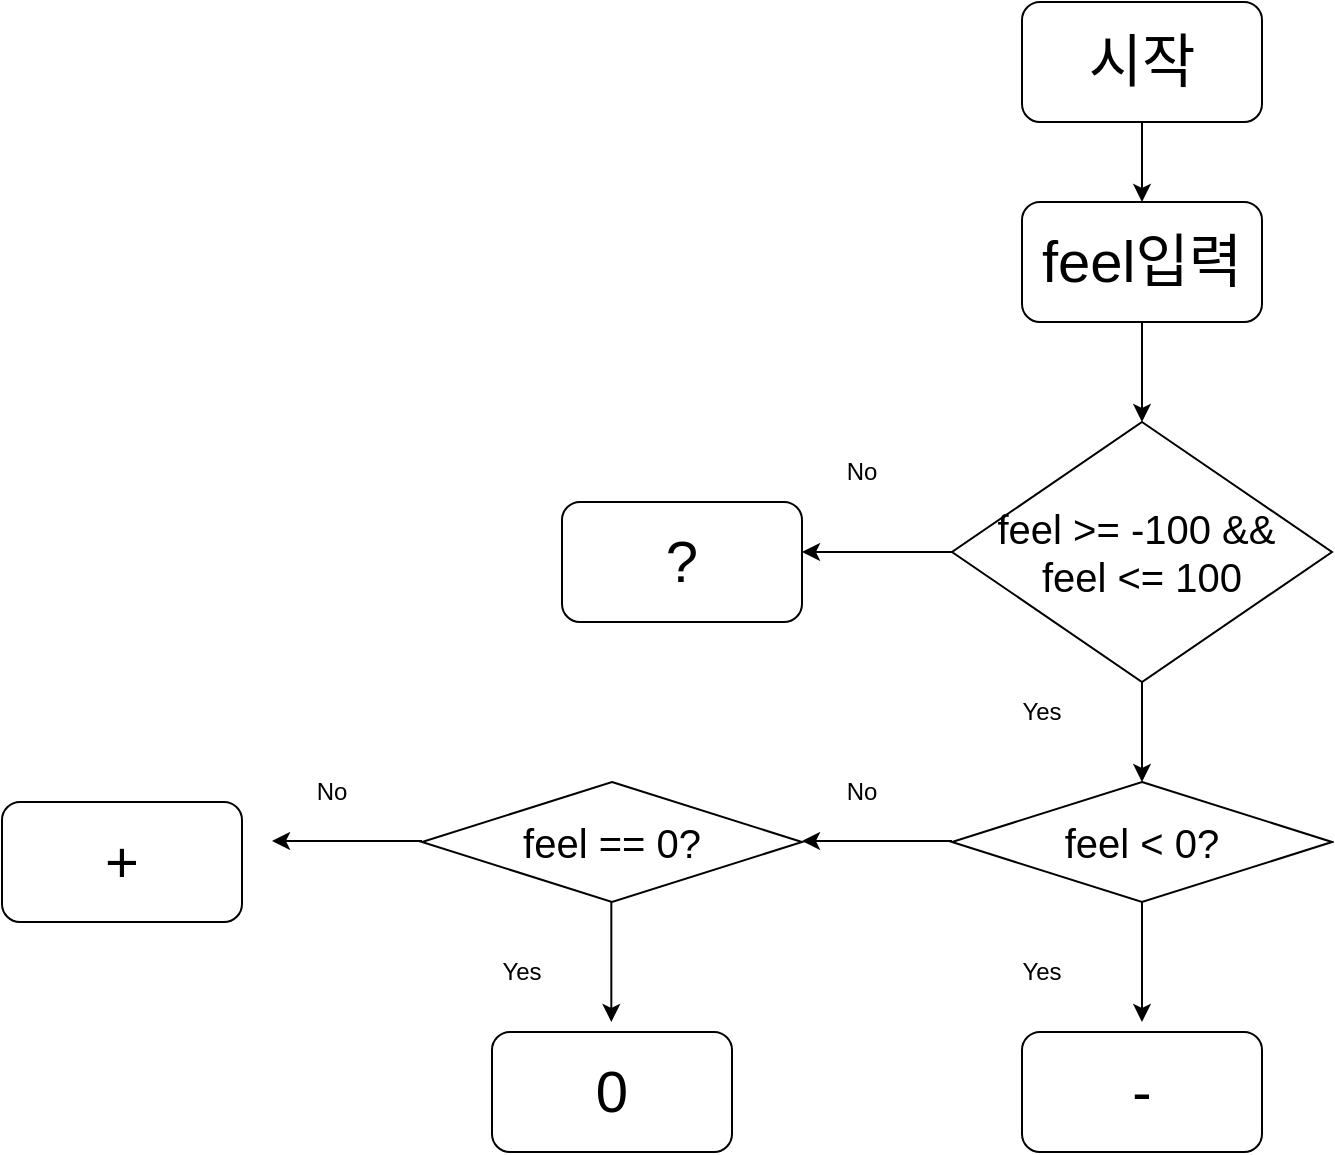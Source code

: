 <mxfile version="22.1.16" type="device">
  <diagram name="페이지-1" id="TP06MDlD93ecIk8I9S-t">
    <mxGraphModel dx="1434" dy="840" grid="1" gridSize="10" guides="1" tooltips="1" connect="1" arrows="1" fold="1" page="1" pageScale="1" pageWidth="827" pageHeight="1169" math="0" shadow="0">
      <root>
        <mxCell id="0" />
        <mxCell id="1" parent="0" />
        <mxCell id="p1R59aOPYzYSfDHonn42-7" style="edgeStyle=orthogonalEdgeStyle;rounded=0;orthogonalLoop=1;jettySize=auto;html=1;" edge="1" parent="1" source="p1R59aOPYzYSfDHonn42-1">
          <mxGeometry relative="1" as="geometry">
            <mxPoint x="600" y="450" as="targetPoint" />
          </mxGeometry>
        </mxCell>
        <mxCell id="p1R59aOPYzYSfDHonn42-16" style="edgeStyle=orthogonalEdgeStyle;rounded=0;orthogonalLoop=1;jettySize=auto;html=1;" edge="1" parent="1" source="p1R59aOPYzYSfDHonn42-1">
          <mxGeometry relative="1" as="geometry">
            <mxPoint x="430" y="335" as="targetPoint" />
          </mxGeometry>
        </mxCell>
        <mxCell id="p1R59aOPYzYSfDHonn42-1" value="feel &amp;gt;= -100 &amp;amp;&amp;amp;&amp;nbsp;&lt;br style=&quot;font-size: 20px;&quot;&gt;feel &amp;lt;= 100" style="rhombus;whiteSpace=wrap;html=1;fontSize=20;" vertex="1" parent="1">
          <mxGeometry x="505" y="270" width="190" height="130" as="geometry" />
        </mxCell>
        <mxCell id="p1R59aOPYzYSfDHonn42-5" style="edgeStyle=orthogonalEdgeStyle;rounded=0;orthogonalLoop=1;jettySize=auto;html=1;entryX=0.5;entryY=0;entryDx=0;entryDy=0;" edge="1" parent="1" source="p1R59aOPYzYSfDHonn42-2" target="p1R59aOPYzYSfDHonn42-4">
          <mxGeometry relative="1" as="geometry" />
        </mxCell>
        <mxCell id="p1R59aOPYzYSfDHonn42-2" value="시작" style="rounded=1;whiteSpace=wrap;html=1;fontSize=29;" vertex="1" parent="1">
          <mxGeometry x="540" y="60" width="120" height="60" as="geometry" />
        </mxCell>
        <mxCell id="p1R59aOPYzYSfDHonn42-6" style="edgeStyle=orthogonalEdgeStyle;rounded=0;orthogonalLoop=1;jettySize=auto;html=1;entryX=0.5;entryY=0;entryDx=0;entryDy=0;" edge="1" parent="1" source="p1R59aOPYzYSfDHonn42-4" target="p1R59aOPYzYSfDHonn42-1">
          <mxGeometry relative="1" as="geometry" />
        </mxCell>
        <mxCell id="p1R59aOPYzYSfDHonn42-4" value="feel입력" style="rounded=1;whiteSpace=wrap;html=1;fontSize=29;" vertex="1" parent="1">
          <mxGeometry x="540" y="160" width="120" height="60" as="geometry" />
        </mxCell>
        <mxCell id="p1R59aOPYzYSfDHonn42-11" style="edgeStyle=orthogonalEdgeStyle;rounded=0;orthogonalLoop=1;jettySize=auto;html=1;entryX=0.5;entryY=0;entryDx=0;entryDy=0;" edge="1" parent="1" source="p1R59aOPYzYSfDHonn42-9">
          <mxGeometry relative="1" as="geometry">
            <mxPoint x="600" y="570" as="targetPoint" />
          </mxGeometry>
        </mxCell>
        <mxCell id="p1R59aOPYzYSfDHonn42-9" value="feel &amp;lt; 0?" style="rhombus;whiteSpace=wrap;html=1;fontSize=20;" vertex="1" parent="1">
          <mxGeometry x="505" y="450" width="190" height="60" as="geometry" />
        </mxCell>
        <mxCell id="p1R59aOPYzYSfDHonn42-12" value="Yes" style="text;html=1;strokeColor=none;fillColor=none;align=center;verticalAlign=middle;whiteSpace=wrap;rounded=0;" vertex="1" parent="1">
          <mxGeometry x="520" y="400" width="60" height="30" as="geometry" />
        </mxCell>
        <mxCell id="p1R59aOPYzYSfDHonn42-13" value="Yes" style="text;html=1;strokeColor=none;fillColor=none;align=center;verticalAlign=middle;whiteSpace=wrap;rounded=0;" vertex="1" parent="1">
          <mxGeometry x="520" y="530" width="60" height="30" as="geometry" />
        </mxCell>
        <mxCell id="p1R59aOPYzYSfDHonn42-14" value="No" style="text;html=1;strokeColor=none;fillColor=none;align=center;verticalAlign=middle;whiteSpace=wrap;rounded=0;" vertex="1" parent="1">
          <mxGeometry x="430" y="280" width="60" height="30" as="geometry" />
        </mxCell>
        <mxCell id="p1R59aOPYzYSfDHonn42-17" value="?" style="rounded=1;whiteSpace=wrap;html=1;fontSize=29;" vertex="1" parent="1">
          <mxGeometry x="310" y="310" width="120" height="60" as="geometry" />
        </mxCell>
        <mxCell id="p1R59aOPYzYSfDHonn42-20" style="edgeStyle=orthogonalEdgeStyle;rounded=0;orthogonalLoop=1;jettySize=auto;html=1;" edge="1" parent="1">
          <mxGeometry relative="1" as="geometry">
            <mxPoint x="430" y="479.5" as="targetPoint" />
            <mxPoint x="505" y="479.5" as="sourcePoint" />
          </mxGeometry>
        </mxCell>
        <mxCell id="p1R59aOPYzYSfDHonn42-21" value="No" style="text;html=1;strokeColor=none;fillColor=none;align=center;verticalAlign=middle;whiteSpace=wrap;rounded=0;" vertex="1" parent="1">
          <mxGeometry x="430" y="440" width="60" height="30" as="geometry" />
        </mxCell>
        <mxCell id="p1R59aOPYzYSfDHonn42-22" value="-" style="rounded=1;whiteSpace=wrap;html=1;fontSize=29;" vertex="1" parent="1">
          <mxGeometry x="540" y="575" width="120" height="60" as="geometry" />
        </mxCell>
        <mxCell id="p1R59aOPYzYSfDHonn42-23" value="feel == 0?" style="rhombus;whiteSpace=wrap;html=1;fontSize=20;" vertex="1" parent="1">
          <mxGeometry x="240" y="450" width="190" height="60" as="geometry" />
        </mxCell>
        <mxCell id="p1R59aOPYzYSfDHonn42-24" value="Yes" style="text;html=1;strokeColor=none;fillColor=none;align=center;verticalAlign=middle;whiteSpace=wrap;rounded=0;" vertex="1" parent="1">
          <mxGeometry x="260" y="530.01" width="60" height="30" as="geometry" />
        </mxCell>
        <mxCell id="p1R59aOPYzYSfDHonn42-25" style="edgeStyle=orthogonalEdgeStyle;rounded=0;orthogonalLoop=1;jettySize=auto;html=1;entryX=0.5;entryY=0;entryDx=0;entryDy=0;" edge="1" parent="1">
          <mxGeometry relative="1" as="geometry">
            <mxPoint x="334.66" y="510" as="sourcePoint" />
            <mxPoint x="334.66" y="570" as="targetPoint" />
          </mxGeometry>
        </mxCell>
        <mxCell id="p1R59aOPYzYSfDHonn42-26" value="0" style="rounded=1;whiteSpace=wrap;html=1;fontSize=29;" vertex="1" parent="1">
          <mxGeometry x="275" y="575" width="120" height="60" as="geometry" />
        </mxCell>
        <mxCell id="p1R59aOPYzYSfDHonn42-27" value="No" style="text;html=1;strokeColor=none;fillColor=none;align=center;verticalAlign=middle;whiteSpace=wrap;rounded=0;" vertex="1" parent="1">
          <mxGeometry x="165" y="440" width="60" height="30" as="geometry" />
        </mxCell>
        <mxCell id="p1R59aOPYzYSfDHonn42-28" style="edgeStyle=orthogonalEdgeStyle;rounded=0;orthogonalLoop=1;jettySize=auto;html=1;" edge="1" parent="1">
          <mxGeometry relative="1" as="geometry">
            <mxPoint x="165" y="479.5" as="targetPoint" />
            <mxPoint x="240" y="479.5" as="sourcePoint" />
          </mxGeometry>
        </mxCell>
        <mxCell id="p1R59aOPYzYSfDHonn42-29" value="+" style="rounded=1;whiteSpace=wrap;html=1;fontSize=29;" vertex="1" parent="1">
          <mxGeometry x="30" y="460" width="120" height="60" as="geometry" />
        </mxCell>
      </root>
    </mxGraphModel>
  </diagram>
</mxfile>
